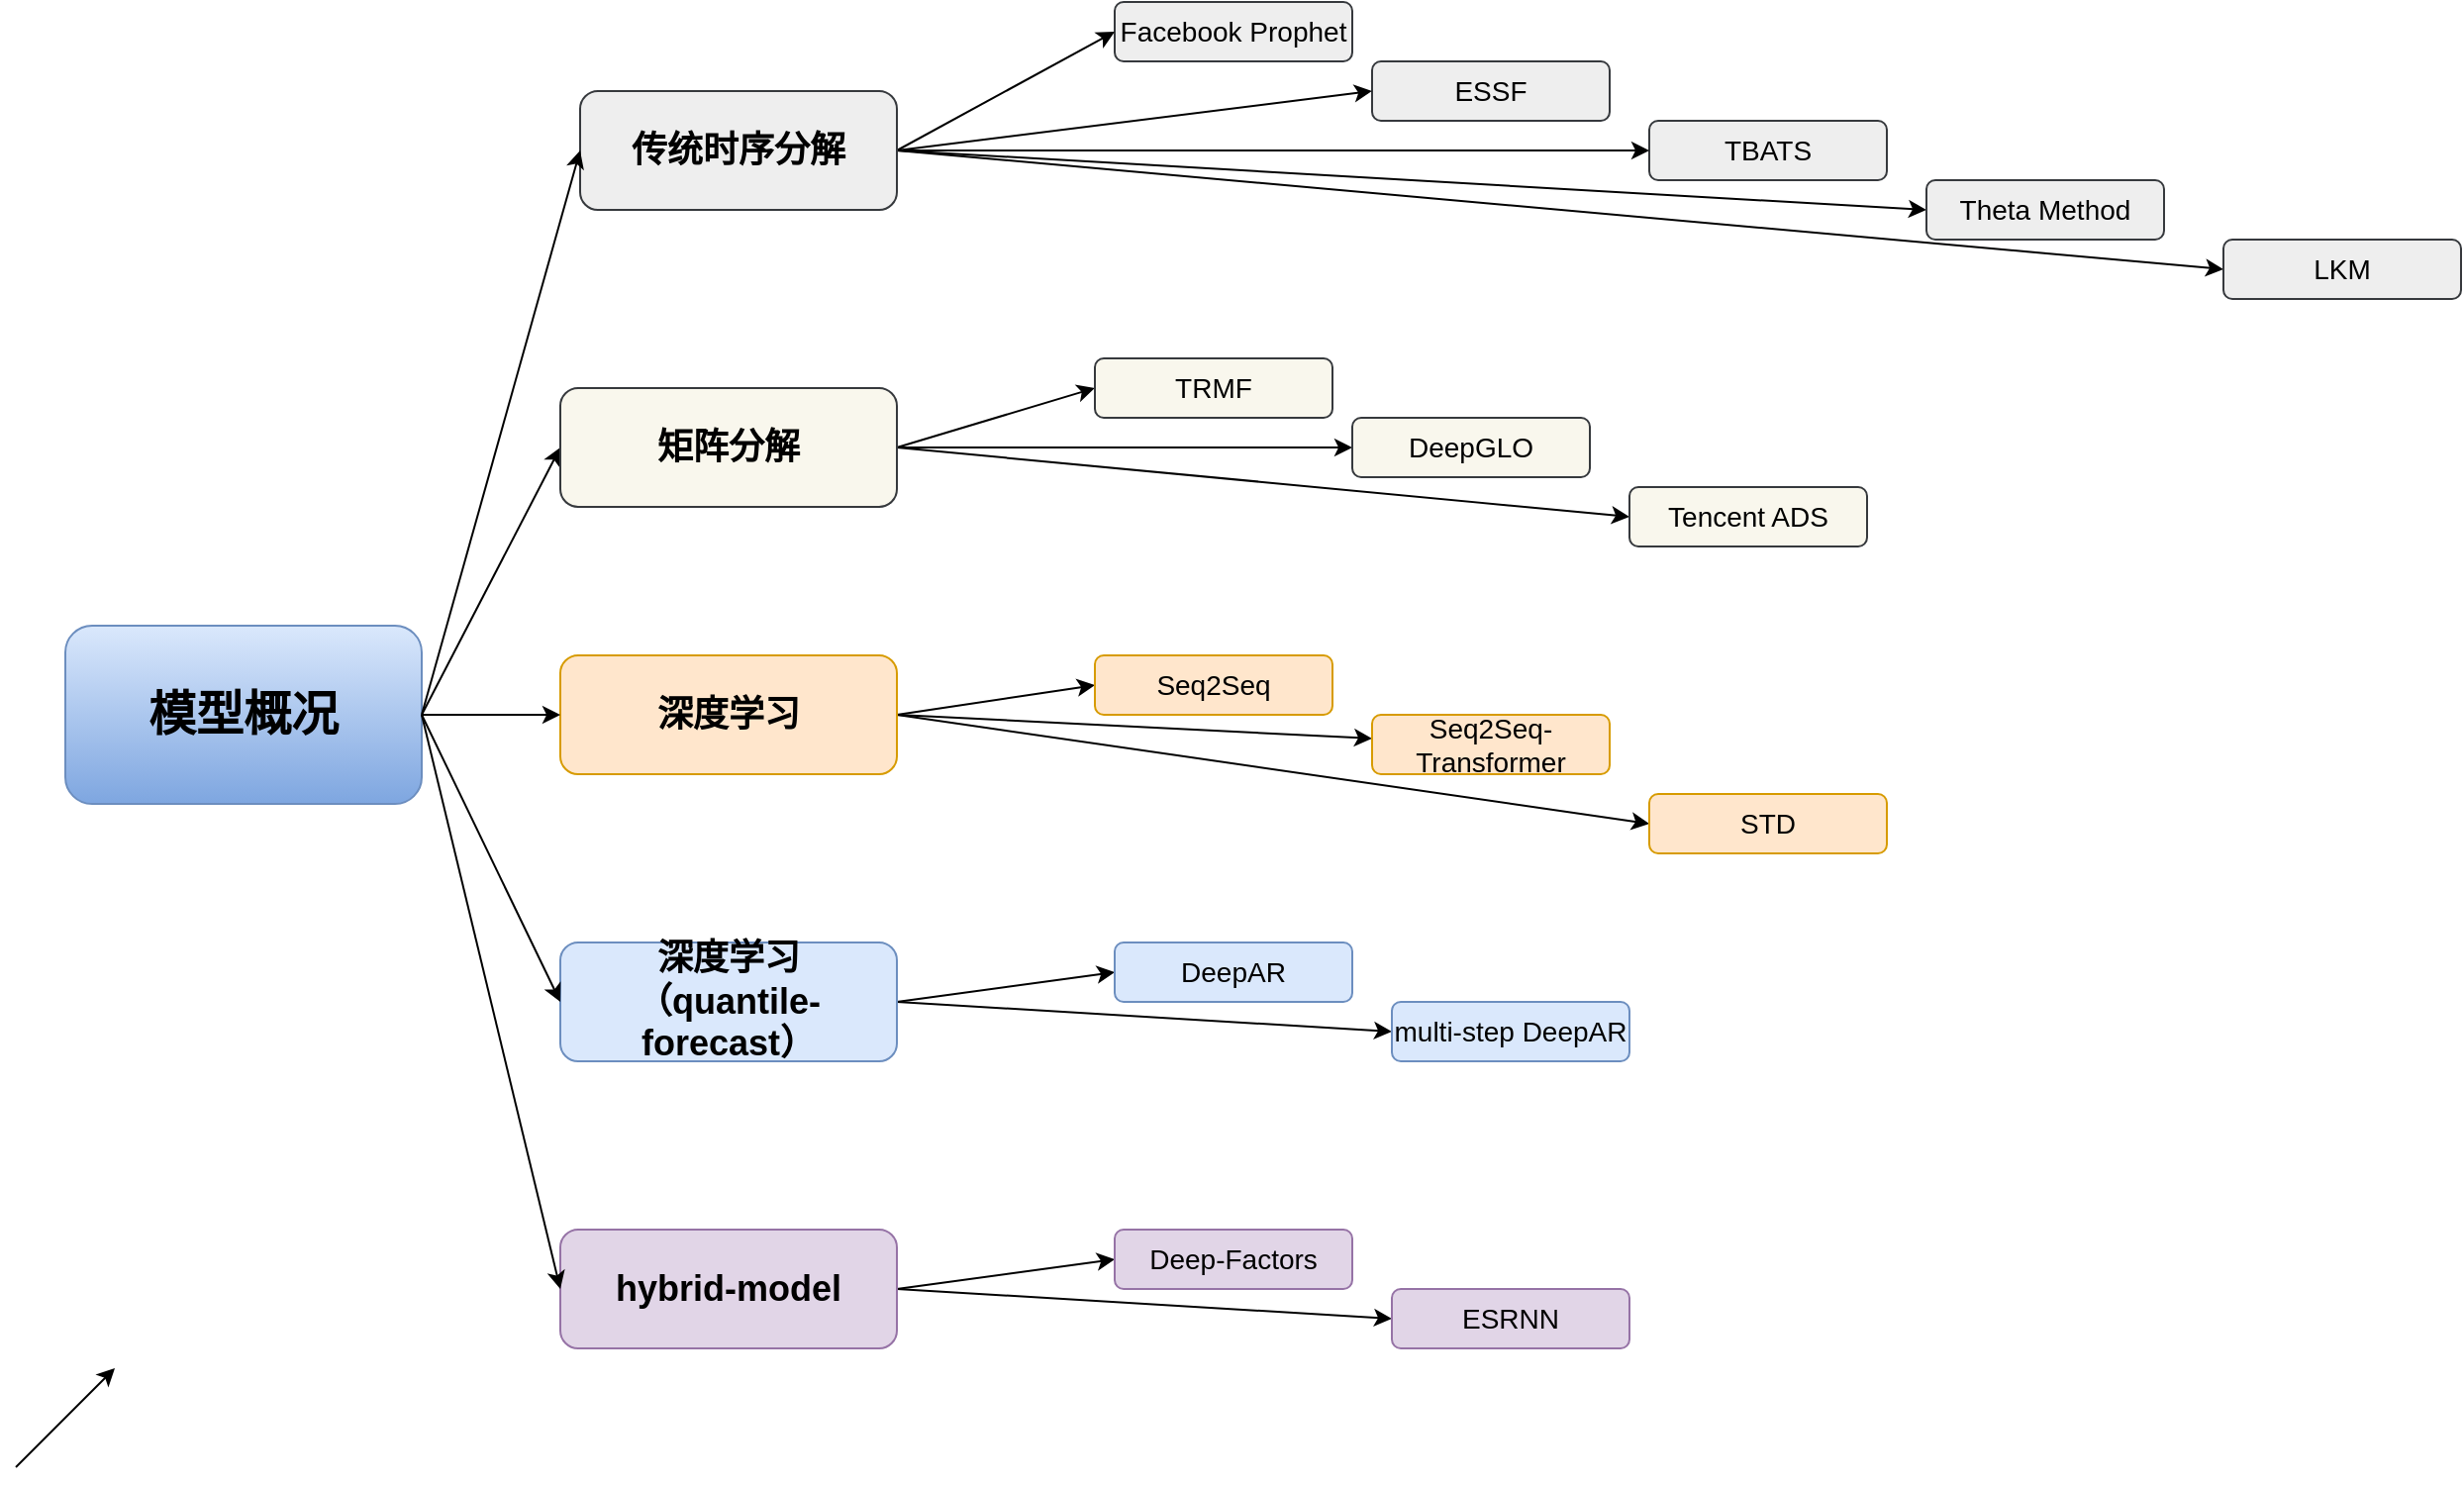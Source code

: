 <mxfile pages="1" version="11.2.3" type="github"><diagram id="_96_Qr2CJ493m-djylW7" name="Page-1"><mxGraphModel dx="1422" dy="796" grid="1" gridSize="10" guides="1" tooltips="1" connect="1" arrows="1" fold="1" page="1" pageScale="1" pageWidth="2339" pageHeight="3300" math="0" shadow="0"><root><mxCell id="0"/><mxCell id="1" parent="0"/><mxCell id="X4PLNMcoqwhodP9f-Vt--2" value="" style="endArrow=classic;html=1;entryX=0;entryY=0.5;entryDx=0;entryDy=0;exitX=1;exitY=0.5;exitDx=0;exitDy=0;" edge="1" parent="1" target="X4PLNMcoqwhodP9f-Vt--4"><mxGeometry width="50" height="50" relative="1" as="geometry"><mxPoint x="215" y="410" as="sourcePoint"/><mxPoint x="285" y="374.5" as="targetPoint"/></mxGeometry></mxCell><mxCell id="X4PLNMcoqwhodP9f-Vt--3" value="&lt;font style=&quot;font-size: 24px&quot;&gt;&lt;b&gt;模型概况&lt;/b&gt;&lt;/font&gt;" style="rounded=1;whiteSpace=wrap;html=1;fillColor=#dae8fc;strokeColor=#6c8ebf;gradientColor=#7ea6e0;" vertex="1" parent="1"><mxGeometry x="35" y="365" width="180" height="90" as="geometry"/></mxCell><mxCell id="X4PLNMcoqwhodP9f-Vt--46" style="edgeStyle=none;rounded=0;orthogonalLoop=1;jettySize=auto;html=1;exitX=1;exitY=0.5;exitDx=0;exitDy=0;entryX=0;entryY=0.5;entryDx=0;entryDy=0;" edge="1" parent="1" source="X4PLNMcoqwhodP9f-Vt--4" target="X4PLNMcoqwhodP9f-Vt--18"><mxGeometry relative="1" as="geometry"/></mxCell><mxCell id="X4PLNMcoqwhodP9f-Vt--47" style="edgeStyle=none;rounded=0;orthogonalLoop=1;jettySize=auto;html=1;exitX=1;exitY=0.5;exitDx=0;exitDy=0;entryX=0;entryY=0.5;entryDx=0;entryDy=0;" edge="1" parent="1" source="X4PLNMcoqwhodP9f-Vt--4" target="X4PLNMcoqwhodP9f-Vt--19"><mxGeometry relative="1" as="geometry"/></mxCell><mxCell id="X4PLNMcoqwhodP9f-Vt--48" style="edgeStyle=none;rounded=0;orthogonalLoop=1;jettySize=auto;html=1;exitX=1;exitY=0.5;exitDx=0;exitDy=0;entryX=0;entryY=0.5;entryDx=0;entryDy=0;" edge="1" parent="1" source="X4PLNMcoqwhodP9f-Vt--4" target="X4PLNMcoqwhodP9f-Vt--20"><mxGeometry relative="1" as="geometry"/></mxCell><mxCell id="X4PLNMcoqwhodP9f-Vt--4" value="&lt;font style=&quot;font-size: 18px&quot;&gt;&lt;b&gt;矩阵分解&lt;/b&gt;&lt;/font&gt;" style="rounded=1;whiteSpace=wrap;html=1;fillColor=#f9f7ed;strokeColor=#36393d;" vertex="1" parent="1"><mxGeometry x="285" y="245" width="170" height="60" as="geometry"/></mxCell><mxCell id="X4PLNMcoqwhodP9f-Vt--49" style="edgeStyle=none;rounded=0;orthogonalLoop=1;jettySize=auto;html=1;exitX=1;exitY=0.5;exitDx=0;exitDy=0;entryX=0;entryY=0.5;entryDx=0;entryDy=0;" edge="1" parent="1" source="X4PLNMcoqwhodP9f-Vt--5" target="X4PLNMcoqwhodP9f-Vt--21"><mxGeometry relative="1" as="geometry"/></mxCell><mxCell id="X4PLNMcoqwhodP9f-Vt--50" style="edgeStyle=none;rounded=0;orthogonalLoop=1;jettySize=auto;html=1;exitX=1;exitY=0.5;exitDx=0;exitDy=0;" edge="1" parent="1" source="X4PLNMcoqwhodP9f-Vt--5" target="X4PLNMcoqwhodP9f-Vt--22"><mxGeometry relative="1" as="geometry"/></mxCell><mxCell id="X4PLNMcoqwhodP9f-Vt--51" style="edgeStyle=none;rounded=0;orthogonalLoop=1;jettySize=auto;html=1;exitX=1;exitY=0.5;exitDx=0;exitDy=0;entryX=0;entryY=0.5;entryDx=0;entryDy=0;" edge="1" parent="1" source="X4PLNMcoqwhodP9f-Vt--5" target="X4PLNMcoqwhodP9f-Vt--23"><mxGeometry relative="1" as="geometry"/></mxCell><mxCell id="X4PLNMcoqwhodP9f-Vt--5" value="&lt;font style=&quot;font-size: 18px&quot;&gt;&lt;b&gt;深度学习&lt;/b&gt;&lt;/font&gt;" style="rounded=1;whiteSpace=wrap;html=1;fillColor=#ffe6cc;strokeColor=#d79b00;" vertex="1" parent="1"><mxGeometry x="285" y="380" width="170" height="60" as="geometry"/></mxCell><mxCell id="X4PLNMcoqwhodP9f-Vt--52" style="edgeStyle=none;rounded=0;orthogonalLoop=1;jettySize=auto;html=1;exitX=1;exitY=0.5;exitDx=0;exitDy=0;entryX=0;entryY=0.5;entryDx=0;entryDy=0;" edge="1" parent="1" source="X4PLNMcoqwhodP9f-Vt--6" target="X4PLNMcoqwhodP9f-Vt--28"><mxGeometry relative="1" as="geometry"/></mxCell><mxCell id="X4PLNMcoqwhodP9f-Vt--53" style="edgeStyle=none;rounded=0;orthogonalLoop=1;jettySize=auto;html=1;exitX=1;exitY=0.5;exitDx=0;exitDy=0;entryX=0;entryY=0.5;entryDx=0;entryDy=0;" edge="1" parent="1" source="X4PLNMcoqwhodP9f-Vt--6" target="X4PLNMcoqwhodP9f-Vt--29"><mxGeometry relative="1" as="geometry"/></mxCell><mxCell id="X4PLNMcoqwhodP9f-Vt--6" value="&lt;font style=&quot;font-size: 18px&quot;&gt;&lt;b&gt;深度学习&lt;br&gt;（quantile-forecast）&lt;/b&gt;&lt;/font&gt;" style="rounded=1;whiteSpace=wrap;html=1;fillColor=#dae8fc;strokeColor=#6c8ebf;" vertex="1" parent="1"><mxGeometry x="285" y="525" width="170" height="60" as="geometry"/></mxCell><mxCell id="X4PLNMcoqwhodP9f-Vt--54" style="edgeStyle=none;rounded=0;orthogonalLoop=1;jettySize=auto;html=1;exitX=1;exitY=0.5;exitDx=0;exitDy=0;entryX=0;entryY=0.5;entryDx=0;entryDy=0;" edge="1" parent="1" source="X4PLNMcoqwhodP9f-Vt--7" target="X4PLNMcoqwhodP9f-Vt--30"><mxGeometry relative="1" as="geometry"/></mxCell><mxCell id="X4PLNMcoqwhodP9f-Vt--55" style="edgeStyle=none;rounded=0;orthogonalLoop=1;jettySize=auto;html=1;exitX=1;exitY=0.5;exitDx=0;exitDy=0;entryX=0;entryY=0.5;entryDx=0;entryDy=0;" edge="1" parent="1" source="X4PLNMcoqwhodP9f-Vt--7" target="X4PLNMcoqwhodP9f-Vt--31"><mxGeometry relative="1" as="geometry"/></mxCell><mxCell id="X4PLNMcoqwhodP9f-Vt--7" value="&lt;font style=&quot;font-size: 18px&quot;&gt;&lt;b&gt;hybrid-model&lt;/b&gt;&lt;/font&gt;" style="rounded=1;whiteSpace=wrap;html=1;fillColor=#e1d5e7;strokeColor=#9673a6;" vertex="1" parent="1"><mxGeometry x="285" y="670" width="170" height="60" as="geometry"/></mxCell><mxCell id="X4PLNMcoqwhodP9f-Vt--8" value="" style="endArrow=classic;html=1;entryX=0;entryY=0.5;entryDx=0;entryDy=0;exitX=1;exitY=0.5;exitDx=0;exitDy=0;" edge="1" parent="1" target="X4PLNMcoqwhodP9f-Vt--5"><mxGeometry width="50" height="50" relative="1" as="geometry"><mxPoint x="215" y="410" as="sourcePoint"/><mxPoint x="295" y="255" as="targetPoint"/></mxGeometry></mxCell><mxCell id="X4PLNMcoqwhodP9f-Vt--11" value="&lt;font style=&quot;font-size: 14px&quot;&gt;Facebook Prophet&lt;/font&gt;" style="rounded=1;whiteSpace=wrap;html=1;fillColor=#eeeeee;strokeColor=#36393d;" vertex="1" parent="1"><mxGeometry x="565" y="50" width="120" height="30" as="geometry"/></mxCell><mxCell id="X4PLNMcoqwhodP9f-Vt--12" value="&lt;font style=&quot;font-size: 14px&quot;&gt;ESSF&lt;/font&gt;" style="rounded=1;whiteSpace=wrap;html=1;fillColor=#eeeeee;strokeColor=#36393d;" vertex="1" parent="1"><mxGeometry x="695" y="80" width="120" height="30" as="geometry"/></mxCell><mxCell id="X4PLNMcoqwhodP9f-Vt--13" value="&lt;font style=&quot;font-size: 14px&quot;&gt;TBATS&lt;/font&gt;" style="rounded=1;whiteSpace=wrap;html=1;fillColor=#eeeeee;strokeColor=#36393d;" vertex="1" parent="1"><mxGeometry x="835" y="110" width="120" height="30" as="geometry"/></mxCell><mxCell id="X4PLNMcoqwhodP9f-Vt--41" style="rounded=0;orthogonalLoop=1;jettySize=auto;html=1;exitX=1;exitY=0.5;exitDx=0;exitDy=0;entryX=0;entryY=0.5;entryDx=0;entryDy=0;" edge="1" parent="1" source="X4PLNMcoqwhodP9f-Vt--14" target="X4PLNMcoqwhodP9f-Vt--11"><mxGeometry relative="1" as="geometry"/></mxCell><mxCell id="X4PLNMcoqwhodP9f-Vt--42" style="edgeStyle=none;rounded=0;orthogonalLoop=1;jettySize=auto;html=1;exitX=1;exitY=0.5;exitDx=0;exitDy=0;entryX=0;entryY=0.5;entryDx=0;entryDy=0;" edge="1" parent="1" source="X4PLNMcoqwhodP9f-Vt--14" target="X4PLNMcoqwhodP9f-Vt--12"><mxGeometry relative="1" as="geometry"/></mxCell><mxCell id="X4PLNMcoqwhodP9f-Vt--43" style="edgeStyle=none;rounded=0;orthogonalLoop=1;jettySize=auto;html=1;exitX=1;exitY=0.5;exitDx=0;exitDy=0;entryX=0;entryY=0.5;entryDx=0;entryDy=0;" edge="1" parent="1" source="X4PLNMcoqwhodP9f-Vt--14" target="X4PLNMcoqwhodP9f-Vt--13"><mxGeometry relative="1" as="geometry"/></mxCell><mxCell id="X4PLNMcoqwhodP9f-Vt--44" style="edgeStyle=none;rounded=0;orthogonalLoop=1;jettySize=auto;html=1;exitX=1;exitY=0.5;exitDx=0;exitDy=0;entryX=0;entryY=0.5;entryDx=0;entryDy=0;" edge="1" parent="1" source="X4PLNMcoqwhodP9f-Vt--14" target="X4PLNMcoqwhodP9f-Vt--16"><mxGeometry relative="1" as="geometry"/></mxCell><mxCell id="X4PLNMcoqwhodP9f-Vt--45" style="edgeStyle=none;rounded=0;orthogonalLoop=1;jettySize=auto;html=1;exitX=1;exitY=0.5;exitDx=0;exitDy=0;entryX=0;entryY=0.5;entryDx=0;entryDy=0;" edge="1" parent="1" source="X4PLNMcoqwhodP9f-Vt--14" target="X4PLNMcoqwhodP9f-Vt--17"><mxGeometry relative="1" as="geometry"/></mxCell><mxCell id="X4PLNMcoqwhodP9f-Vt--14" value="&lt;font style=&quot;font-size: 18px&quot;&gt;&lt;b&gt;传统时序分解&lt;/b&gt;&lt;/font&gt;" style="rounded=1;whiteSpace=wrap;html=1;fillColor=#eeeeee;strokeColor=#36393d;" vertex="1" parent="1"><mxGeometry x="295" y="95" width="160" height="60" as="geometry"/></mxCell><mxCell id="X4PLNMcoqwhodP9f-Vt--15" value="" style="endArrow=classic;html=1;entryX=0;entryY=0.5;entryDx=0;entryDy=0;exitX=1;exitY=0.5;exitDx=0;exitDy=0;" edge="1" parent="1" target="X4PLNMcoqwhodP9f-Vt--14"><mxGeometry width="50" height="50" relative="1" as="geometry"><mxPoint x="215" y="410" as="sourcePoint"/><mxPoint x="295" y="305" as="targetPoint"/></mxGeometry></mxCell><mxCell id="X4PLNMcoqwhodP9f-Vt--16" value="&lt;font style=&quot;font-size: 14px&quot;&gt;Theta Method&lt;/font&gt;" style="rounded=1;whiteSpace=wrap;html=1;fillColor=#eeeeee;strokeColor=#36393d;" vertex="1" parent="1"><mxGeometry x="975" y="140" width="120" height="30" as="geometry"/></mxCell><mxCell id="X4PLNMcoqwhodP9f-Vt--17" value="&lt;font style=&quot;font-size: 14px&quot;&gt;LKM&lt;/font&gt;" style="rounded=1;whiteSpace=wrap;html=1;fillColor=#eeeeee;strokeColor=#36393d;" vertex="1" parent="1"><mxGeometry x="1125" y="170" width="120" height="30" as="geometry"/></mxCell><mxCell id="X4PLNMcoqwhodP9f-Vt--18" value="&lt;font style=&quot;font-size: 14px&quot;&gt;TRMF&lt;/font&gt;" style="rounded=1;whiteSpace=wrap;html=1;fillColor=#f9f7ed;strokeColor=#36393d;" vertex="1" parent="1"><mxGeometry x="555" y="230" width="120" height="30" as="geometry"/></mxCell><mxCell id="X4PLNMcoqwhodP9f-Vt--19" value="&lt;font style=&quot;font-size: 14px&quot;&gt;DeepGLO&lt;/font&gt;" style="rounded=1;whiteSpace=wrap;html=1;fillColor=#f9f7ed;strokeColor=#36393d;" vertex="1" parent="1"><mxGeometry x="685" y="260" width="120" height="30" as="geometry"/></mxCell><mxCell id="X4PLNMcoqwhodP9f-Vt--20" value="&lt;font style=&quot;font-size: 14px&quot;&gt;Tencent ADS&lt;/font&gt;" style="rounded=1;whiteSpace=wrap;html=1;fillColor=#f9f7ed;strokeColor=#36393d;" vertex="1" parent="1"><mxGeometry x="825" y="295" width="120" height="30" as="geometry"/></mxCell><mxCell id="X4PLNMcoqwhodP9f-Vt--21" value="&lt;font style=&quot;font-size: 14px&quot;&gt;Seq2Seq&lt;/font&gt;" style="rounded=1;whiteSpace=wrap;html=1;fillColor=#ffe6cc;strokeColor=#d79b00;" vertex="1" parent="1"><mxGeometry x="555" y="380" width="120" height="30" as="geometry"/></mxCell><mxCell id="X4PLNMcoqwhodP9f-Vt--22" value="&lt;font style=&quot;font-size: 14px&quot;&gt;Seq2Seq-Transformer&lt;/font&gt;" style="rounded=1;whiteSpace=wrap;html=1;fillColor=#ffe6cc;strokeColor=#d79b00;" vertex="1" parent="1"><mxGeometry x="695" y="410" width="120" height="30" as="geometry"/></mxCell><mxCell id="X4PLNMcoqwhodP9f-Vt--23" value="&lt;font style=&quot;font-size: 14px&quot;&gt;STD&lt;/font&gt;" style="rounded=1;whiteSpace=wrap;html=1;fillColor=#ffe6cc;strokeColor=#d79b00;" vertex="1" parent="1"><mxGeometry x="835" y="450" width="120" height="30" as="geometry"/></mxCell><mxCell id="X4PLNMcoqwhodP9f-Vt--28" value="&lt;font style=&quot;font-size: 14px&quot;&gt;DeepAR&lt;/font&gt;" style="rounded=1;whiteSpace=wrap;html=1;fillColor=#dae8fc;strokeColor=#6c8ebf;" vertex="1" parent="1"><mxGeometry x="565" y="525" width="120" height="30" as="geometry"/></mxCell><mxCell id="X4PLNMcoqwhodP9f-Vt--29" value="&lt;font style=&quot;font-size: 14px&quot;&gt;multi-step DeepAR&lt;/font&gt;" style="rounded=1;whiteSpace=wrap;html=1;fillColor=#dae8fc;strokeColor=#6c8ebf;" vertex="1" parent="1"><mxGeometry x="705" y="555" width="120" height="30" as="geometry"/></mxCell><mxCell id="X4PLNMcoqwhodP9f-Vt--30" value="&lt;font style=&quot;font-size: 14px&quot;&gt;Deep-Factors&lt;/font&gt;" style="rounded=1;whiteSpace=wrap;html=1;fillColor=#e1d5e7;strokeColor=#9673a6;" vertex="1" parent="1"><mxGeometry x="565" y="670" width="120" height="30" as="geometry"/></mxCell><mxCell id="X4PLNMcoqwhodP9f-Vt--31" value="&lt;font style=&quot;font-size: 14px&quot;&gt;ESRNN&lt;/font&gt;" style="rounded=1;whiteSpace=wrap;html=1;fillColor=#e1d5e7;strokeColor=#9673a6;" vertex="1" parent="1"><mxGeometry x="705" y="700" width="120" height="30" as="geometry"/></mxCell><mxCell id="X4PLNMcoqwhodP9f-Vt--33" value="" style="endArrow=classic;html=1;entryX=0;entryY=0.5;entryDx=0;entryDy=0;exitX=1;exitY=0.5;exitDx=0;exitDy=0;" edge="1" parent="1" target="X4PLNMcoqwhodP9f-Vt--6"><mxGeometry width="50" height="50" relative="1" as="geometry"><mxPoint x="215" y="410" as="sourcePoint"/><mxPoint x="295" y="420" as="targetPoint"/></mxGeometry></mxCell><mxCell id="X4PLNMcoqwhodP9f-Vt--34" value="" style="endArrow=classic;html=1;entryX=0;entryY=0.5;entryDx=0;entryDy=0;exitX=1;exitY=0.5;exitDx=0;exitDy=0;" edge="1" parent="1" target="X4PLNMcoqwhodP9f-Vt--7"><mxGeometry width="50" height="50" relative="1" as="geometry"><mxPoint x="215" y="410" as="sourcePoint"/><mxPoint x="295" y="565" as="targetPoint"/></mxGeometry></mxCell><mxCell id="X4PLNMcoqwhodP9f-Vt--37" value="" style="endArrow=classic;html=1;" edge="1" parent="1"><mxGeometry width="50" height="50" relative="1" as="geometry"><mxPoint x="10" y="790" as="sourcePoint"/><mxPoint x="60" y="740" as="targetPoint"/></mxGeometry></mxCell></root></mxGraphModel></diagram></mxfile>
